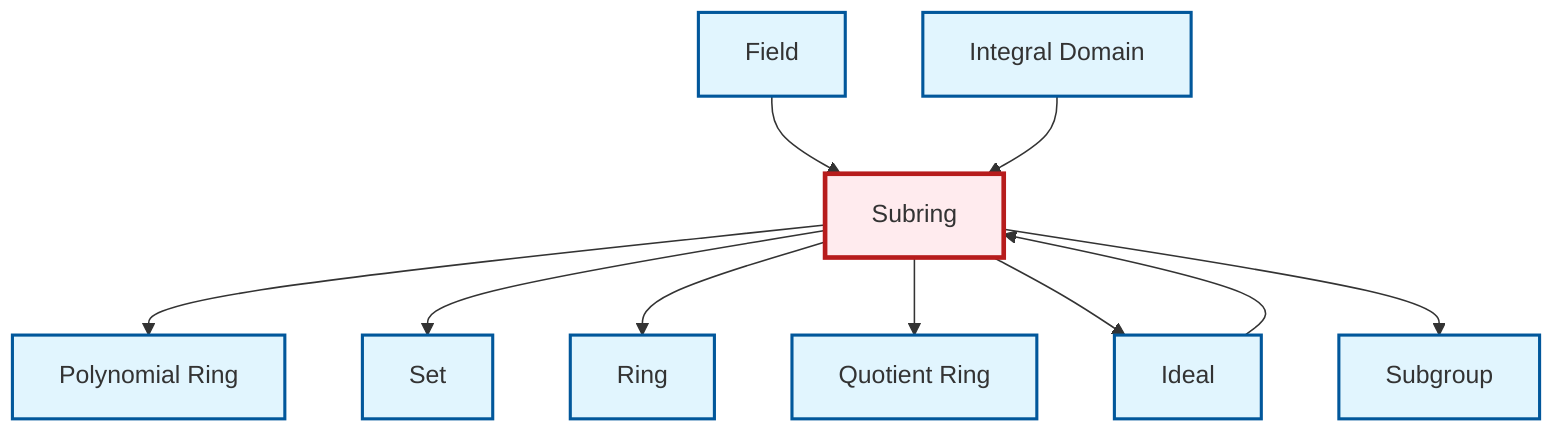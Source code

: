graph TD
    classDef definition fill:#e1f5fe,stroke:#01579b,stroke-width:2px
    classDef theorem fill:#f3e5f5,stroke:#4a148c,stroke-width:2px
    classDef axiom fill:#fff3e0,stroke:#e65100,stroke-width:2px
    classDef example fill:#e8f5e9,stroke:#1b5e20,stroke-width:2px
    classDef current fill:#ffebee,stroke:#b71c1c,stroke-width:3px
    def-ring["Ring"]:::definition
    def-field["Field"]:::definition
    def-quotient-ring["Quotient Ring"]:::definition
    def-ideal["Ideal"]:::definition
    def-subring["Subring"]:::definition
    def-set["Set"]:::definition
    def-subgroup["Subgroup"]:::definition
    def-polynomial-ring["Polynomial Ring"]:::definition
    def-integral-domain["Integral Domain"]:::definition
    def-subring --> def-polynomial-ring
    def-subring --> def-set
    def-subring --> def-ring
    def-subring --> def-quotient-ring
    def-subring --> def-ideal
    def-subring --> def-subgroup
    def-ideal --> def-subring
    def-field --> def-subring
    def-integral-domain --> def-subring
    class def-subring current
